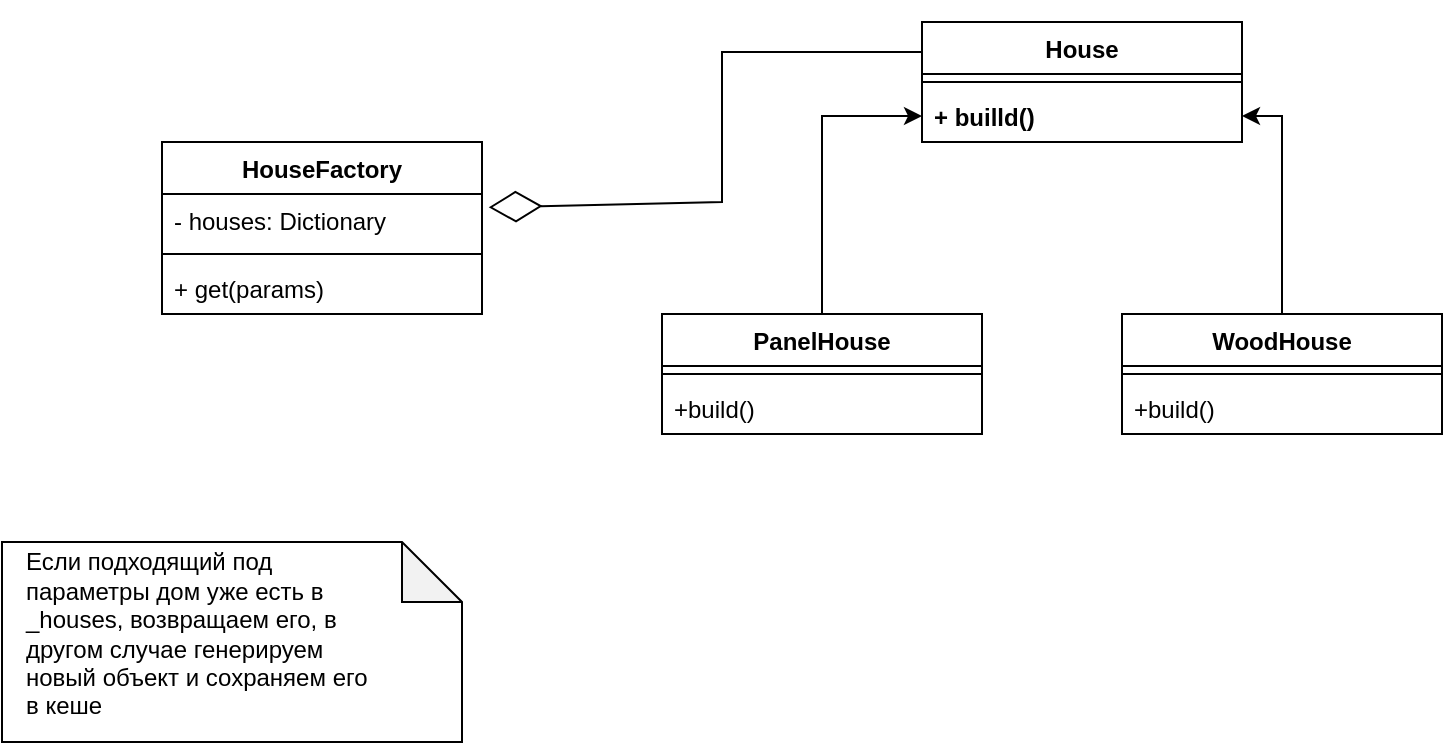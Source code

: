 <mxfile version="20.8.16" type="device"><diagram name="Page-1" id="Dhe6VhhHrZjAAIsQlBa8"><mxGraphModel dx="1100" dy="817" grid="1" gridSize="10" guides="1" tooltips="1" connect="1" arrows="1" fold="1" page="1" pageScale="1" pageWidth="850" pageHeight="1100" math="0" shadow="0"><root><mxCell id="0"/><mxCell id="1" parent="0"/><mxCell id="BLc4rZL6yvM_fbBuNLbz-1" value="HouseFactory" style="swimlane;fontStyle=1;align=center;verticalAlign=top;childLayout=stackLayout;horizontal=1;startSize=26;horizontalStack=0;resizeParent=1;resizeParentMax=0;resizeLast=0;collapsible=1;marginBottom=0;" vertex="1" parent="1"><mxGeometry x="120" y="160" width="160" height="86" as="geometry"/></mxCell><mxCell id="BLc4rZL6yvM_fbBuNLbz-2" value="- houses: Dictionary" style="text;strokeColor=none;fillColor=none;align=left;verticalAlign=top;spacingLeft=4;spacingRight=4;overflow=hidden;rotatable=0;points=[[0,0.5],[1,0.5]];portConstraint=eastwest;" vertex="1" parent="BLc4rZL6yvM_fbBuNLbz-1"><mxGeometry y="26" width="160" height="26" as="geometry"/></mxCell><mxCell id="BLc4rZL6yvM_fbBuNLbz-3" value="" style="line;strokeWidth=1;fillColor=none;align=left;verticalAlign=middle;spacingTop=-1;spacingLeft=3;spacingRight=3;rotatable=0;labelPosition=right;points=[];portConstraint=eastwest;strokeColor=inherit;" vertex="1" parent="BLc4rZL6yvM_fbBuNLbz-1"><mxGeometry y="52" width="160" height="8" as="geometry"/></mxCell><mxCell id="BLc4rZL6yvM_fbBuNLbz-4" value="+ get(params)" style="text;strokeColor=none;fillColor=none;align=left;verticalAlign=top;spacingLeft=4;spacingRight=4;overflow=hidden;rotatable=0;points=[[0,0.5],[1,0.5]];portConstraint=eastwest;" vertex="1" parent="BLc4rZL6yvM_fbBuNLbz-1"><mxGeometry y="60" width="160" height="26" as="geometry"/></mxCell><mxCell id="BLc4rZL6yvM_fbBuNLbz-5" value="House" style="swimlane;fontStyle=1;align=center;verticalAlign=top;childLayout=stackLayout;horizontal=1;startSize=26;horizontalStack=0;resizeParent=1;resizeParentMax=0;resizeLast=0;collapsible=1;marginBottom=0;" vertex="1" parent="1"><mxGeometry x="500" y="100" width="160" height="60" as="geometry"/></mxCell><mxCell id="BLc4rZL6yvM_fbBuNLbz-7" value="" style="line;strokeWidth=1;fillColor=none;align=left;verticalAlign=middle;spacingTop=-1;spacingLeft=3;spacingRight=3;rotatable=0;labelPosition=right;points=[];portConstraint=eastwest;strokeColor=inherit;" vertex="1" parent="BLc4rZL6yvM_fbBuNLbz-5"><mxGeometry y="26" width="160" height="8" as="geometry"/></mxCell><mxCell id="BLc4rZL6yvM_fbBuNLbz-8" value="+ builld()" style="text;strokeColor=none;fillColor=none;align=left;verticalAlign=top;spacingLeft=4;spacingRight=4;overflow=hidden;rotatable=0;points=[[0,0.5],[1,0.5]];portConstraint=eastwest;fontStyle=1" vertex="1" parent="BLc4rZL6yvM_fbBuNLbz-5"><mxGeometry y="34" width="160" height="26" as="geometry"/></mxCell><mxCell id="BLc4rZL6yvM_fbBuNLbz-16" style="edgeStyle=orthogonalEdgeStyle;rounded=0;orthogonalLoop=1;jettySize=auto;html=1;" edge="1" parent="1" source="BLc4rZL6yvM_fbBuNLbz-9" target="BLc4rZL6yvM_fbBuNLbz-8"><mxGeometry relative="1" as="geometry"/></mxCell><mxCell id="BLc4rZL6yvM_fbBuNLbz-9" value="PanelHouse" style="swimlane;fontStyle=1;align=center;verticalAlign=top;childLayout=stackLayout;horizontal=1;startSize=26;horizontalStack=0;resizeParent=1;resizeParentMax=0;resizeLast=0;collapsible=1;marginBottom=0;" vertex="1" parent="1"><mxGeometry x="370" y="246" width="160" height="60" as="geometry"/></mxCell><mxCell id="BLc4rZL6yvM_fbBuNLbz-11" value="" style="line;strokeWidth=1;fillColor=none;align=left;verticalAlign=middle;spacingTop=-1;spacingLeft=3;spacingRight=3;rotatable=0;labelPosition=right;points=[];portConstraint=eastwest;strokeColor=inherit;" vertex="1" parent="BLc4rZL6yvM_fbBuNLbz-9"><mxGeometry y="26" width="160" height="8" as="geometry"/></mxCell><mxCell id="BLc4rZL6yvM_fbBuNLbz-12" value="+build()" style="text;strokeColor=none;fillColor=none;align=left;verticalAlign=top;spacingLeft=4;spacingRight=4;overflow=hidden;rotatable=0;points=[[0,0.5],[1,0.5]];portConstraint=eastwest;" vertex="1" parent="BLc4rZL6yvM_fbBuNLbz-9"><mxGeometry y="34" width="160" height="26" as="geometry"/></mxCell><mxCell id="BLc4rZL6yvM_fbBuNLbz-17" style="edgeStyle=orthogonalEdgeStyle;rounded=0;orthogonalLoop=1;jettySize=auto;html=1;entryX=1;entryY=0.5;entryDx=0;entryDy=0;" edge="1" parent="1" source="BLc4rZL6yvM_fbBuNLbz-13" target="BLc4rZL6yvM_fbBuNLbz-8"><mxGeometry relative="1" as="geometry"/></mxCell><mxCell id="BLc4rZL6yvM_fbBuNLbz-13" value="WoodHouse" style="swimlane;fontStyle=1;align=center;verticalAlign=top;childLayout=stackLayout;horizontal=1;startSize=26;horizontalStack=0;resizeParent=1;resizeParentMax=0;resizeLast=0;collapsible=1;marginBottom=0;" vertex="1" parent="1"><mxGeometry x="600" y="246" width="160" height="60" as="geometry"/></mxCell><mxCell id="BLc4rZL6yvM_fbBuNLbz-14" value="" style="line;strokeWidth=1;fillColor=none;align=left;verticalAlign=middle;spacingTop=-1;spacingLeft=3;spacingRight=3;rotatable=0;labelPosition=right;points=[];portConstraint=eastwest;strokeColor=inherit;" vertex="1" parent="BLc4rZL6yvM_fbBuNLbz-13"><mxGeometry y="26" width="160" height="8" as="geometry"/></mxCell><mxCell id="BLc4rZL6yvM_fbBuNLbz-15" value="+build()" style="text;strokeColor=none;fillColor=none;align=left;verticalAlign=top;spacingLeft=4;spacingRight=4;overflow=hidden;rotatable=0;points=[[0,0.5],[1,0.5]];portConstraint=eastwest;" vertex="1" parent="BLc4rZL6yvM_fbBuNLbz-13"><mxGeometry y="34" width="160" height="26" as="geometry"/></mxCell><mxCell id="BLc4rZL6yvM_fbBuNLbz-18" value="" style="endArrow=diamondThin;endFill=0;endSize=24;html=1;rounded=0;entryX=1.021;entryY=0.256;entryDx=0;entryDy=0;entryPerimeter=0;exitX=0;exitY=0.25;exitDx=0;exitDy=0;" edge="1" parent="1" source="BLc4rZL6yvM_fbBuNLbz-5" target="BLc4rZL6yvM_fbBuNLbz-2"><mxGeometry width="160" relative="1" as="geometry"><mxPoint x="120" y="80" as="sourcePoint"/><mxPoint x="280" y="80" as="targetPoint"/><Array as="points"><mxPoint x="400" y="115"/><mxPoint x="400" y="190"/></Array></mxGeometry></mxCell><mxCell id="BLc4rZL6yvM_fbBuNLbz-19" value="" style="group" vertex="1" connectable="0" parent="1"><mxGeometry x="40" y="360" width="230" height="100" as="geometry"/></mxCell><mxCell id="BLc4rZL6yvM_fbBuNLbz-20" value="" style="shape=note;whiteSpace=wrap;html=1;backgroundOutline=1;darkOpacity=0.05;" vertex="1" parent="BLc4rZL6yvM_fbBuNLbz-19"><mxGeometry width="230" height="100" as="geometry"/></mxCell><mxCell id="BLc4rZL6yvM_fbBuNLbz-21" value="Если подходящий под параметры дом уже есть в _houses, возвращаем его, в другом случае генерируем новый объект и сохраняем его в кеше" style="text;html=1;strokeColor=none;fillColor=none;align=left;verticalAlign=middle;whiteSpace=wrap;rounded=0;" vertex="1" parent="BLc4rZL6yvM_fbBuNLbz-19"><mxGeometry x="10" y="10" width="180" height="72" as="geometry"/></mxCell></root></mxGraphModel></diagram></mxfile>